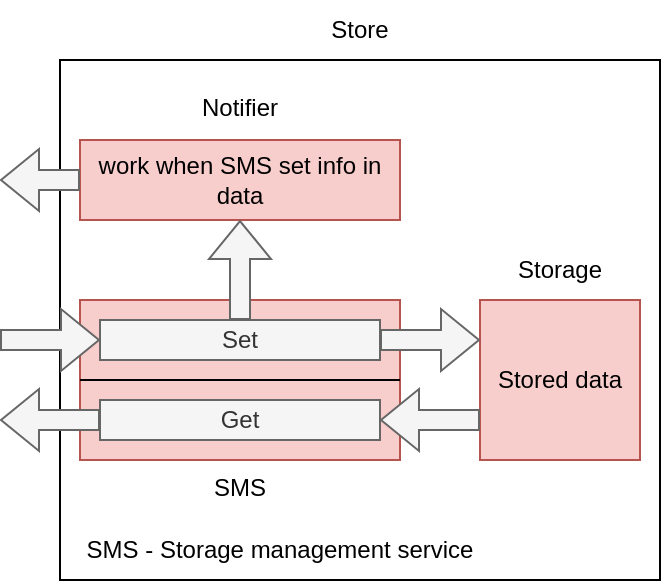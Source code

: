 <mxfile version="20.2.8"><diagram id="ppDqaPFhTyF6ghYtiAZB" name="Страница 1"><mxGraphModel dx="1276" dy="641" grid="1" gridSize="10" guides="1" tooltips="1" connect="1" arrows="1" fold="1" page="1" pageScale="1" pageWidth="827" pageHeight="1169" math="0" shadow="0"><root><mxCell id="0"/><mxCell id="1" parent="0"/><mxCell id="jBlc6B2gw5zWSlToNXt9-25" value="" style="rounded=0;whiteSpace=wrap;html=1;" parent="1" vertex="1"><mxGeometry x="-130" y="150" width="300" height="260" as="geometry"/></mxCell><mxCell id="jBlc6B2gw5zWSlToNXt9-21" value="" style="group" parent="1" vertex="1" connectable="0"><mxGeometry x="80" y="240" width="80" height="110" as="geometry"/></mxCell><mxCell id="jBlc6B2gw5zWSlToNXt9-5" value="Stored data" style="rounded=0;whiteSpace=wrap;html=1;fillColor=#f8cecc;strokeColor=#b85450;" parent="jBlc6B2gw5zWSlToNXt9-21" vertex="1"><mxGeometry y="30" width="80" height="80" as="geometry"/></mxCell><mxCell id="jBlc6B2gw5zWSlToNXt9-19" value="Storage" style="text;html=1;strokeColor=none;fillColor=none;align=center;verticalAlign=middle;whiteSpace=wrap;rounded=0;" parent="jBlc6B2gw5zWSlToNXt9-21" vertex="1"><mxGeometry width="80" height="30" as="geometry"/></mxCell><mxCell id="jBlc6B2gw5zWSlToNXt9-22" value="" style="group;" parent="1" vertex="1" connectable="0"><mxGeometry x="-120" y="160" width="160" height="70" as="geometry"/></mxCell><mxCell id="jBlc6B2gw5zWSlToNXt9-9" value="work when SMS set info in data " style="rounded=0;whiteSpace=wrap;html=1;fillColor=#f8cecc;strokeColor=#b85450;" parent="jBlc6B2gw5zWSlToNXt9-22" vertex="1"><mxGeometry y="30" width="160" height="40" as="geometry"/></mxCell><mxCell id="jBlc6B2gw5zWSlToNXt9-18" value="Notifier" style="text;whiteSpace=wrap;html=1;align=center;" parent="jBlc6B2gw5zWSlToNXt9-22" vertex="1"><mxGeometry width="160" height="30" as="geometry"/></mxCell><mxCell id="jBlc6B2gw5zWSlToNXt9-30" value="SMS - Storage management service" style="text;html=1;strokeColor=none;fillColor=none;align=center;verticalAlign=middle;whiteSpace=wrap;rounded=0;" parent="1" vertex="1"><mxGeometry x="-130" y="380" width="220" height="30" as="geometry"/></mxCell><mxCell id="jBlc6B2gw5zWSlToNXt9-32" value="Store" style="text;html=1;strokeColor=none;fillColor=none;align=center;verticalAlign=middle;whiteSpace=wrap;rounded=0;" parent="1" vertex="1"><mxGeometry x="-130" y="120" width="300" height="30" as="geometry"/></mxCell><mxCell id="jBlc6B2gw5zWSlToNXt9-13" value="SMS" style="text;whiteSpace=wrap;html=1;align=center;" parent="1" vertex="1"><mxGeometry x="-120" y="350" width="160" height="40" as="geometry"/></mxCell><mxCell id="jBlc6B2gw5zWSlToNXt9-20" value="" style="group;fillColor=#f8cecc;strokeColor=#b85450;" parent="1" vertex="1" connectable="0"><mxGeometry x="-120" y="270" width="160" height="80" as="geometry"/></mxCell><mxCell id="jBlc6B2gw5zWSlToNXt9-2" value="" style="rounded=0;whiteSpace=wrap;html=1;fillColor=#f8cecc;strokeColor=#b85450;" parent="jBlc6B2gw5zWSlToNXt9-20" vertex="1"><mxGeometry width="160" height="80" as="geometry"/></mxCell><mxCell id="jBlc6B2gw5zWSlToNXt9-11" value="" style="endArrow=none;html=1;rounded=0;entryX=1;entryY=0.5;entryDx=0;entryDy=0;exitX=0;exitY=0.5;exitDx=0;exitDy=0;" parent="jBlc6B2gw5zWSlToNXt9-20" source="jBlc6B2gw5zWSlToNXt9-2" target="jBlc6B2gw5zWSlToNXt9-2" edge="1"><mxGeometry width="50" height="50" relative="1" as="geometry"><mxPoint x="-90" y="140" as="sourcePoint"/><mxPoint x="-40" y="90" as="targetPoint"/></mxGeometry></mxCell><mxCell id="jBlc6B2gw5zWSlToNXt9-12" value="Set" style="rounded=0;whiteSpace=wrap;html=1;fillColor=#f5f5f5;strokeColor=#666666;fontColor=#333333;" parent="jBlc6B2gw5zWSlToNXt9-20" vertex="1"><mxGeometry x="10" y="10" width="140" height="20" as="geometry"/></mxCell><mxCell id="jBlc6B2gw5zWSlToNXt9-14" value="Get" style="rounded=0;whiteSpace=wrap;html=1;fillColor=#f5f5f5;strokeColor=#666666;fontColor=#333333;" parent="jBlc6B2gw5zWSlToNXt9-20" vertex="1"><mxGeometry x="10" y="50" width="140" height="20" as="geometry"/></mxCell><mxCell id="jBlc6B2gw5zWSlToNXt9-28" value="" style="shape=flexArrow;endArrow=classic;html=1;rounded=0;fillColor=#f5f5f5;strokeColor=#666666;exitX=0;exitY=0.5;exitDx=0;exitDy=0;" parent="jBlc6B2gw5zWSlToNXt9-20" source="jBlc6B2gw5zWSlToNXt9-14" edge="1"><mxGeometry width="50" height="50" relative="1" as="geometry"><mxPoint x="-90" y="50" as="sourcePoint"/><mxPoint x="-40" y="60" as="targetPoint"/></mxGeometry></mxCell><mxCell id="jBlc6B2gw5zWSlToNXt9-29" value="" style="shape=flexArrow;endArrow=classic;html=1;rounded=0;fillColor=#f5f5f5;strokeColor=#666666;entryX=0;entryY=0.5;entryDx=0;entryDy=0;" parent="1" target="jBlc6B2gw5zWSlToNXt9-12" edge="1"><mxGeometry width="50" height="50" relative="1" as="geometry"><mxPoint x="-160" y="290" as="sourcePoint"/><mxPoint x="-170" y="294.83" as="targetPoint"/></mxGeometry></mxCell><mxCell id="jBlc6B2gw5zWSlToNXt9-7" value="" style="shape=flexArrow;endArrow=classic;html=1;rounded=0;entryX=1;entryY=0.5;entryDx=0;entryDy=0;fillColor=#f5f5f5;strokeColor=#666666;" parent="1" target="jBlc6B2gw5zWSlToNXt9-14" edge="1"><mxGeometry width="50" height="50" relative="1" as="geometry"><mxPoint x="80" y="330" as="sourcePoint"/><mxPoint x="40" y="330" as="targetPoint"/></mxGeometry></mxCell><mxCell id="jBlc6B2gw5zWSlToNXt9-6" value="" style="shape=flexArrow;endArrow=classic;html=1;rounded=0;exitX=1;exitY=0.5;exitDx=0;exitDy=0;entryX=0;entryY=0.25;entryDx=0;entryDy=0;fillColor=#f5f5f5;strokeColor=#666666;" parent="1" source="jBlc6B2gw5zWSlToNXt9-12" target="jBlc6B2gw5zWSlToNXt9-5" edge="1"><mxGeometry width="50" height="50" relative="1" as="geometry"><mxPoint x="20" y="350" as="sourcePoint"/><mxPoint x="70" y="300" as="targetPoint"/></mxGeometry></mxCell><mxCell id="jBlc6B2gw5zWSlToNXt9-15" value="" style="shape=flexArrow;endArrow=classic;html=1;rounded=0;exitX=0.5;exitY=0;exitDx=0;exitDy=0;entryX=0.5;entryY=1;entryDx=0;entryDy=0;fillColor=#f5f5f5;strokeColor=#666666;" parent="1" source="jBlc6B2gw5zWSlToNXt9-12" target="jBlc6B2gw5zWSlToNXt9-9" edge="1"><mxGeometry width="50" height="50" relative="1" as="geometry"><mxPoint x="150" y="260" as="sourcePoint"/><mxPoint x="200" y="210" as="targetPoint"/></mxGeometry></mxCell><mxCell id="gTqTjczmUPqg_k0FHTJV-1" value="" style="shape=flexArrow;endArrow=classic;html=1;rounded=0;exitX=0;exitY=0.5;exitDx=0;exitDy=0;fillColor=#f5f5f5;strokeColor=#666666;" edge="1" parent="1" source="jBlc6B2gw5zWSlToNXt9-9"><mxGeometry width="50" height="50" relative="1" as="geometry"><mxPoint x="-280" y="220" as="sourcePoint"/><mxPoint x="-160" y="210" as="targetPoint"/></mxGeometry></mxCell></root></mxGraphModel></diagram></mxfile>
